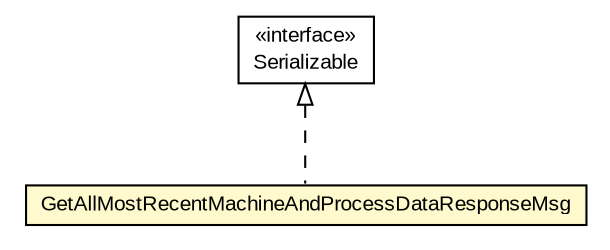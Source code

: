 #!/usr/local/bin/dot
#
# Class diagram 
# Generated by UMLGraph version R5_6-24-gf6e263 (http://www.umlgraph.org/)
#

digraph G {
	edge [fontname="arial",fontsize=10,labelfontname="arial",labelfontsize=10];
	node [fontname="arial",fontsize=10,shape=plaintext];
	nodesep=0.25;
	ranksep=0.5;
	// org.miloss.fgsms.services.interfaces.dataaccessservice.GetAllMostRecentMachineAndProcessDataResponseMsg
	c124014 [label=<<table title="org.miloss.fgsms.services.interfaces.dataaccessservice.GetAllMostRecentMachineAndProcessDataResponseMsg" border="0" cellborder="1" cellspacing="0" cellpadding="2" port="p" bgcolor="lemonChiffon" href="./GetAllMostRecentMachineAndProcessDataResponseMsg.html">
		<tr><td><table border="0" cellspacing="0" cellpadding="1">
<tr><td align="center" balign="center"> GetAllMostRecentMachineAndProcessDataResponseMsg </td></tr>
		</table></td></tr>
		</table>>, URL="./GetAllMostRecentMachineAndProcessDataResponseMsg.html", fontname="arial", fontcolor="black", fontsize=10.0];
	//org.miloss.fgsms.services.interfaces.dataaccessservice.GetAllMostRecentMachineAndProcessDataResponseMsg implements java.io.Serializable
	c124457:p -> c124014:p [dir=back,arrowtail=empty,style=dashed];
	// java.io.Serializable
	c124457 [label=<<table title="java.io.Serializable" border="0" cellborder="1" cellspacing="0" cellpadding="2" port="p" href="http://java.sun.com/j2se/1.4.2/docs/api/java/io/Serializable.html">
		<tr><td><table border="0" cellspacing="0" cellpadding="1">
<tr><td align="center" balign="center"> &#171;interface&#187; </td></tr>
<tr><td align="center" balign="center"> Serializable </td></tr>
		</table></td></tr>
		</table>>, URL="http://java.sun.com/j2se/1.4.2/docs/api/java/io/Serializable.html", fontname="arial", fontcolor="black", fontsize=10.0];
}

